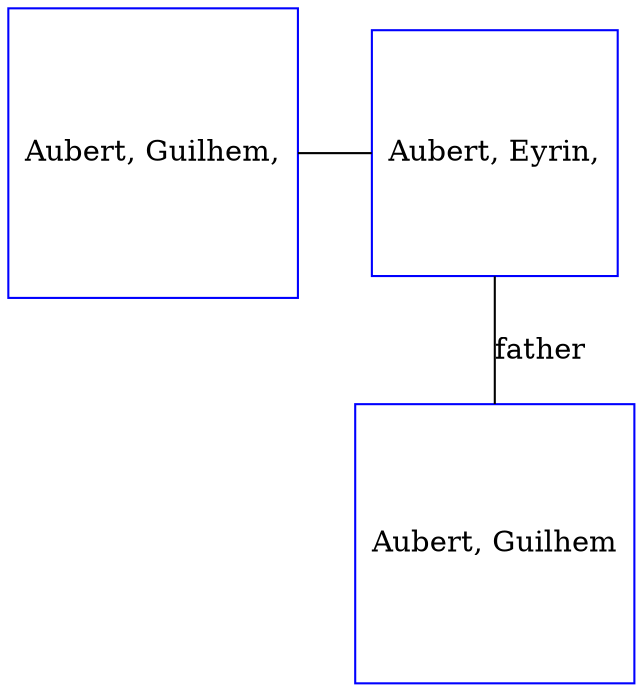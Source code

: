 digraph D {
    edge [dir=none];    node [shape=box];    "007461"   [label="Aubert, Guilhem,", shape=box, regular=1, color="blue"] ;
"010041"   [label="Aubert, Eyrin,", shape=box, regular=1, color="blue"] ;
"023223"   [label="Aubert, Guilhem", shape=box, regular=1, color="blue"] ;
{rank=same; 007461->010041};
010041->023223 [label="father",arrowsize=0.0]; 
}